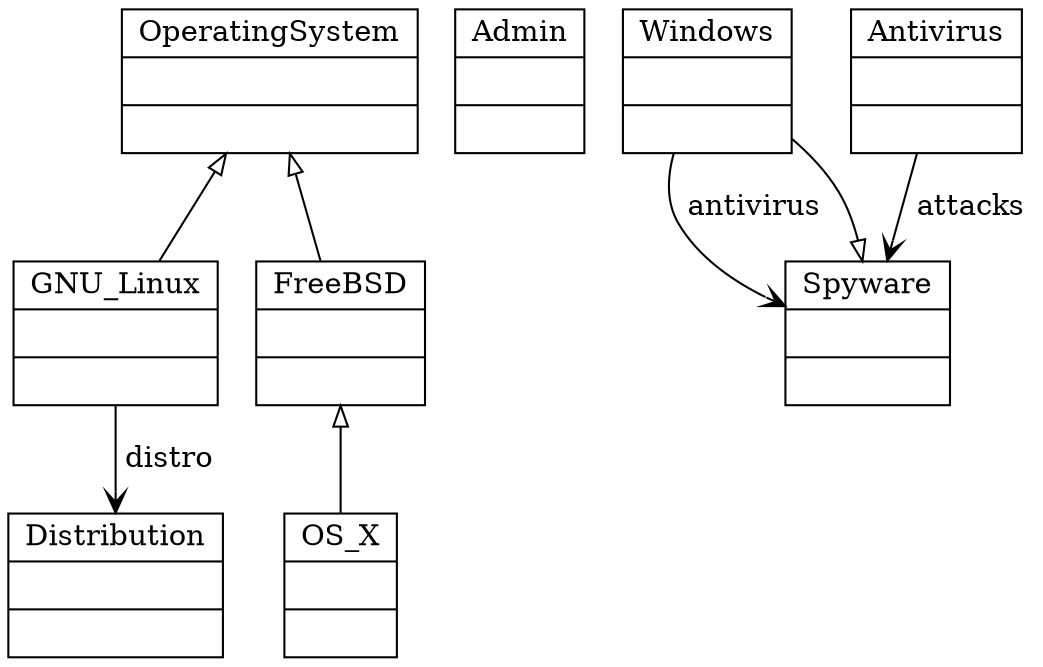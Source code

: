digraph G {
	// windows inheritance
	// windows antivirus

	node[shape=record]
	edge[dir=back, arrowtail=empty]

	OperatingSystem[label = "{OperatingSystem||}"]
	Admin[label="{Admin||}"]
	
	GNU_Linux[label = "{GNU_Linux||}"]
	OS_X[label = "{OS_X||}"]
	FreeBSD[label = "{FreeBSD||}"]
	Windows[label = "{Windows||}"]
	Antivirus[label = "{Antivirus||}"]
	Spyware[label = "{Spyware||}"]
	OperatingSystem->GNU_Linux[name="h1"];
	FreeBSD->OS_X[name="h2"];
	OperatingSystem->FreeBSD[name="h3"];
	Spyware->Windows[name="h4"];
	Windows->Spyware[label=" antivirus ", dir=forward, arrowhead = vee, name="antivirus"];
	Antivirus->Spyware[label=" attacks ", dir=forward, arrowhead = vee, name="attacks"];
	Distribution[label = "{Distribution||}"]
	GNU_Linux->Distribution[label=" distro ", dir=forward, arrowhead = vee, name="eDistr"];
}
